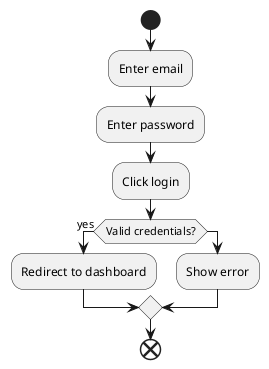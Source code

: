 @startuml  
start  
:Enter email;  
->  
:Enter password;  
->  
:Click login;  
if (Valid credentials?) then (yes)  
->  
:Redirect to dashboard;  
else  
->  
:Show error;  
endif  
end  
@enduml  